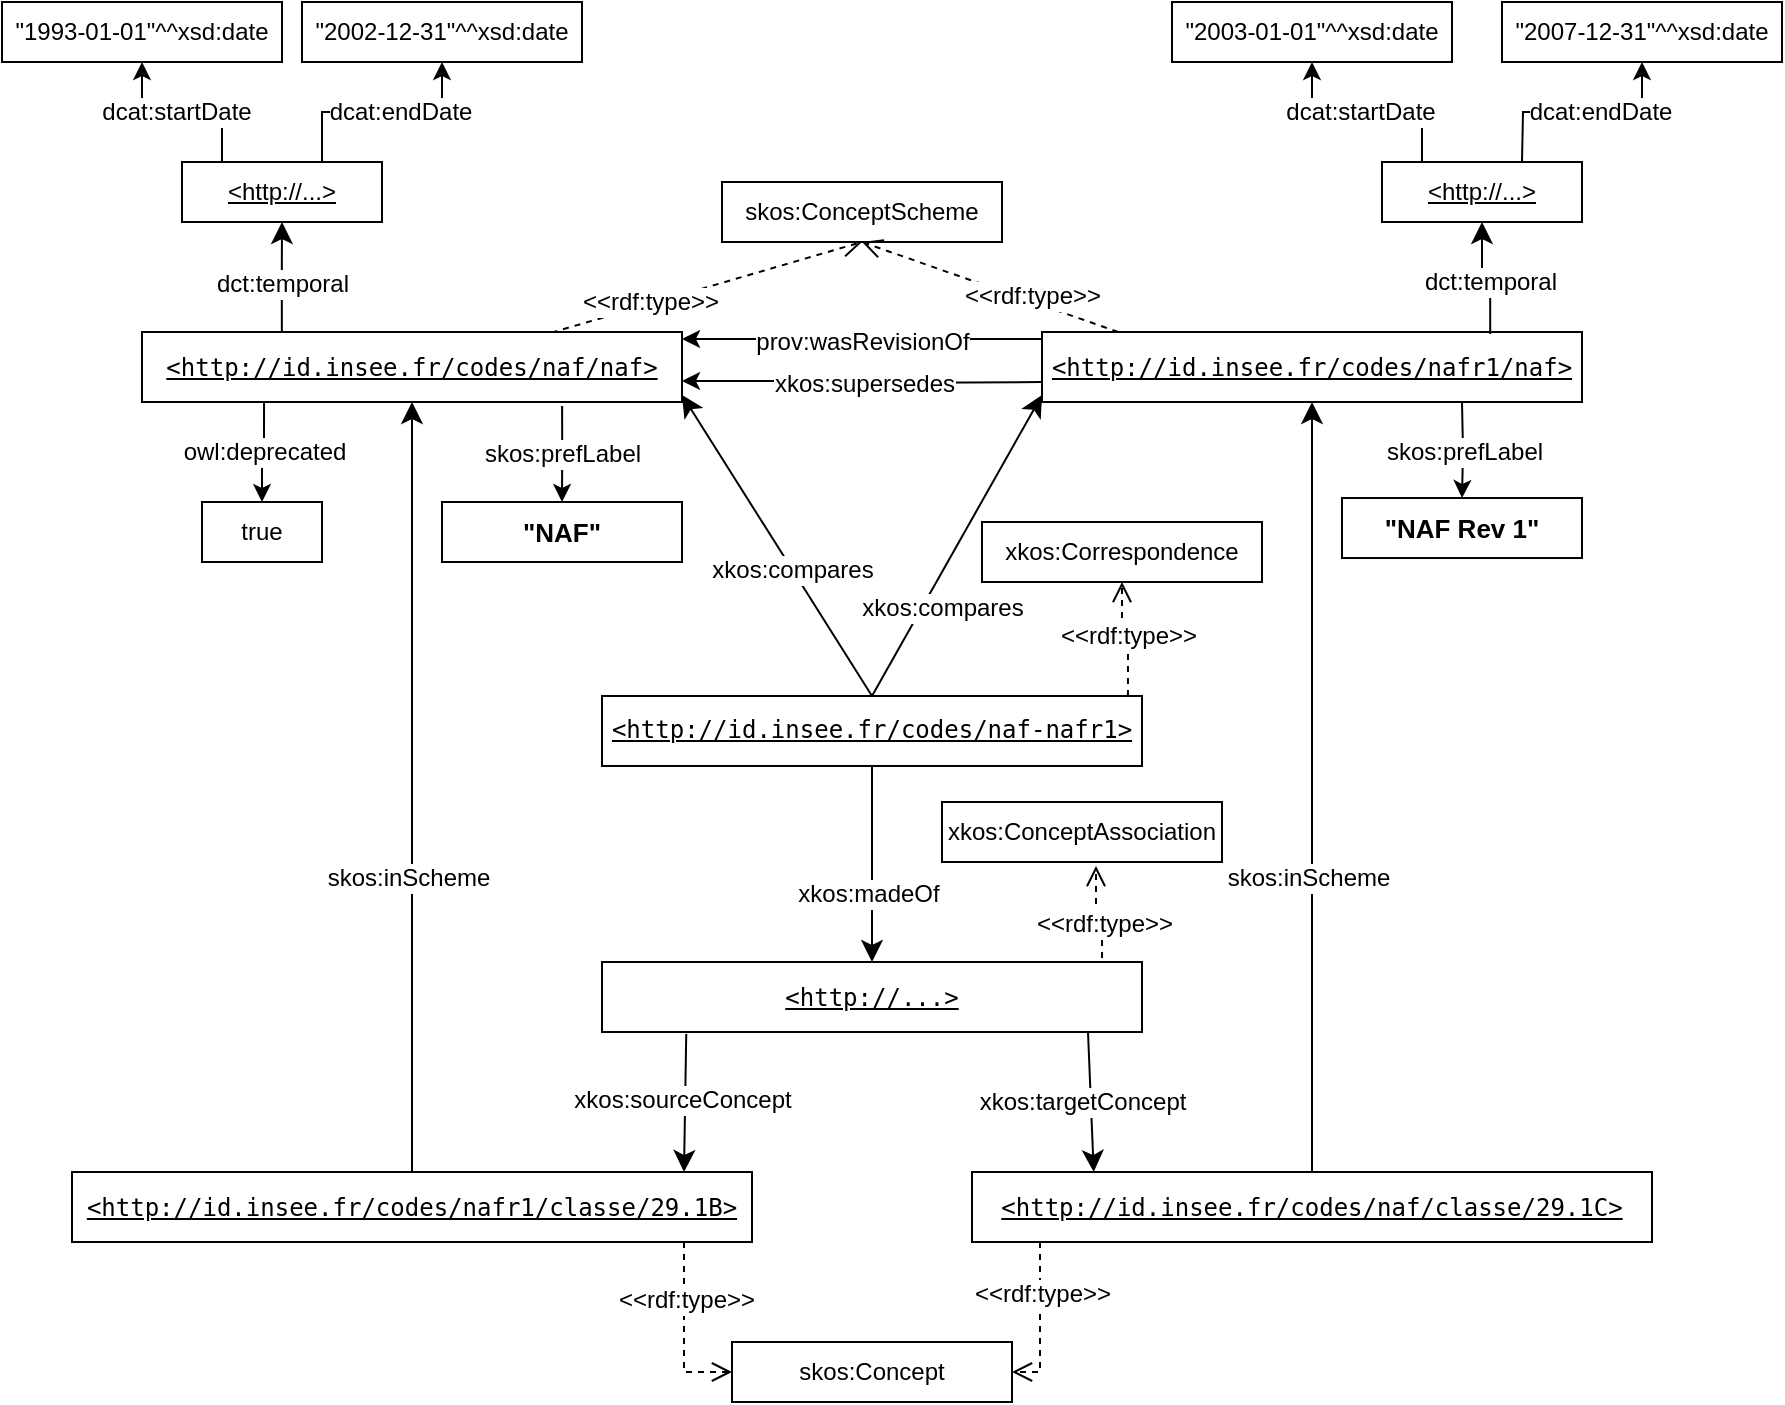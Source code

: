 <mxfile version="16.5.6" type="github" pages="2">
  <diagram id="9ppDih5YOD3AmxmbfwJo" name="Diagram V2">
    <mxGraphModel dx="1182" dy="875" grid="1" gridSize="10" guides="1" tooltips="1" connect="1" arrows="1" fold="1" page="1" pageScale="1" pageWidth="827" pageHeight="1169" math="0" shadow="0">
      <root>
        <mxCell id="lcjq12P4D_69llkglYpq-0" />
        <mxCell id="lcjq12P4D_69llkglYpq-1" parent="lcjq12P4D_69llkglYpq-0" />
        <mxCell id="OuQdZZEHFQQSed1AEhN--0" value="" style="endArrow=open;html=1;fontColor=#000099;endFill=0;dashed=1;entryX=0.5;entryY=1;entryDx=0;entryDy=0;endSize=8;exitX=0.737;exitY=0.057;exitDx=0;exitDy=0;rounded=0;exitPerimeter=0;" parent="lcjq12P4D_69llkglYpq-1" source="OuQdZZEHFQQSed1AEhN--3" target="OuQdZZEHFQQSed1AEhN--2" edge="1">
          <mxGeometry width="50" height="50" relative="1" as="geometry">
            <mxPoint x="140" y="230" as="sourcePoint" />
            <mxPoint x="13.0" y="160" as="targetPoint" />
          </mxGeometry>
        </mxCell>
        <mxCell id="OuQdZZEHFQQSed1AEhN--1" value="&amp;lt;&amp;lt;rdf:type&amp;gt;&amp;gt;" style="text;html=1;align=center;verticalAlign=middle;resizable=0;points=[];fontColor=#000000;labelBackgroundColor=#ffffff;" parent="OuQdZZEHFQQSed1AEhN--0" vertex="1" connectable="0">
          <mxGeometry x="-0.328" relative="1" as="geometry">
            <mxPoint x="1" y="-1" as="offset" />
          </mxGeometry>
        </mxCell>
        <mxCell id="OuQdZZEHFQQSed1AEhN--2" value="skos:ConceptScheme" style="rounded=0;whiteSpace=wrap;html=1;snapToPoint=1;points=[[0.1,0],[0.2,0],[0.3,0],[0.4,0],[0.5,0],[0.6,0],[0.7,0],[0.8,0],[0.9,0],[0,0.1],[0,0.3],[0,0.5],[0,0.7],[0,0.9],[0.1,1],[0.2,1],[0.3,1],[0.4,1],[0.5,1],[0.6,1],[0.7,1],[0.8,1],[0.9,1],[1,0.1],[1,0.3],[1,0.5],[1,0.7],[1,0.9]];" parent="lcjq12P4D_69llkglYpq-1" vertex="1">
          <mxGeometry x="380" y="150" width="140" height="30" as="geometry" />
        </mxCell>
        <mxCell id="OuQdZZEHFQQSed1AEhN--3" value="&lt;pre class=&quot;nohighlight&quot;&gt;&lt;u&gt;&amp;lt;http://id.insee.fr/codes/naf/naf&amp;gt;&lt;/u&gt;&lt;/pre&gt;" style="rounded=0;whiteSpace=wrap;html=1;snapToPoint=1;points=[[0.1,0],[0.2,0],[0.3,0],[0.4,0],[0.5,0],[0.6,0],[0.7,0],[0.8,0],[0.9,0],[0,0.1],[0,0.3],[0,0.5],[0,0.7],[0,0.9],[0.1,1],[0.2,1],[0.3,1],[0.4,1],[0.5,1],[0.6,1],[0.7,1],[0.8,1],[0.9,1],[1,0.1],[1,0.3],[1,0.5],[1,0.7],[1,0.9]];" parent="lcjq12P4D_69llkglYpq-1" vertex="1">
          <mxGeometry x="90" y="225" width="270" height="35" as="geometry" />
        </mxCell>
        <mxCell id="OuQdZZEHFQQSed1AEhN--15" value="" style="endArrow=open;html=1;fontColor=#000099;endFill=0;dashed=1;entryX=0.5;entryY=1;entryDx=0;entryDy=0;endSize=8;exitX=0.141;exitY=0;exitDx=0;exitDy=0;rounded=0;exitPerimeter=0;" parent="lcjq12P4D_69llkglYpq-1" source="OuQdZZEHFQQSed1AEhN--18" target="OuQdZZEHFQQSed1AEhN--2" edge="1">
          <mxGeometry width="50" height="50" relative="1" as="geometry">
            <mxPoint x="590" y="230" as="sourcePoint" />
            <mxPoint x="463.0" y="160" as="targetPoint" />
          </mxGeometry>
        </mxCell>
        <mxCell id="OuQdZZEHFQQSed1AEhN--16" value="&amp;lt;&amp;lt;rdf:type&amp;gt;&amp;gt;" style="text;html=1;align=center;verticalAlign=middle;resizable=0;points=[];fontColor=#000000;labelBackgroundColor=#ffffff;" parent="OuQdZZEHFQQSed1AEhN--15" vertex="1" connectable="0">
          <mxGeometry x="-0.328" relative="1" as="geometry">
            <mxPoint y="-3" as="offset" />
          </mxGeometry>
        </mxCell>
        <mxCell id="OuQdZZEHFQQSed1AEhN--19" style="edgeStyle=orthogonalEdgeStyle;rounded=0;orthogonalLoop=1;jettySize=auto;html=1;exitX=0;exitY=0.1;exitDx=0;exitDy=0;entryX=1;entryY=0.1;entryDx=0;entryDy=0;" parent="lcjq12P4D_69llkglYpq-1" source="OuQdZZEHFQQSed1AEhN--18" target="OuQdZZEHFQQSed1AEhN--3" edge="1">
          <mxGeometry relative="1" as="geometry" />
        </mxCell>
        <mxCell id="yx_qY9X_HHnGIZW6z2Pu-0" value="prov:wasRevisionOf" style="edgeLabel;html=1;align=center;verticalAlign=middle;resizable=0;points=[];fontSize=12;" parent="OuQdZZEHFQQSed1AEhN--19" vertex="1" connectable="0">
          <mxGeometry x="0.267" y="4" relative="1" as="geometry">
            <mxPoint x="24" y="-3" as="offset" />
          </mxGeometry>
        </mxCell>
        <mxCell id="OuQdZZEHFQQSed1AEhN--18" value="&lt;pre class=&quot;nohighlight&quot;&gt;&lt;u&gt;&amp;lt;http://id.insee.fr/codes/nafr1/naf&amp;gt;&lt;/u&gt;&lt;/pre&gt;" style="rounded=0;whiteSpace=wrap;html=1;snapToPoint=1;points=[[0.1,0],[0.2,0],[0.3,0],[0.4,0],[0.5,0],[0.6,0],[0.7,0],[0.8,0],[0.9,0],[0,0.1],[0,0.3],[0,0.5],[0,0.7],[0,0.9],[0.1,1],[0.2,1],[0.3,1],[0.4,1],[0.5,1],[0.6,1],[0.7,1],[0.8,1],[0.9,1],[1,0.1],[1,0.3],[1,0.5],[1,0.7],[1,0.9]];" parent="lcjq12P4D_69llkglYpq-1" vertex="1">
          <mxGeometry x="540" y="225" width="270" height="35" as="geometry" />
        </mxCell>
        <mxCell id="yx_qY9X_HHnGIZW6z2Pu-5" style="edgeStyle=orthogonalEdgeStyle;rounded=0;orthogonalLoop=1;jettySize=auto;html=1;entryX=1;entryY=0.7;entryDx=0;entryDy=0;" parent="lcjq12P4D_69llkglYpq-1" target="OuQdZZEHFQQSed1AEhN--3" edge="1">
          <mxGeometry relative="1" as="geometry">
            <mxPoint x="540" y="250" as="sourcePoint" />
            <mxPoint x="370" y="238.5" as="targetPoint" />
          </mxGeometry>
        </mxCell>
        <mxCell id="yx_qY9X_HHnGIZW6z2Pu-6" value="xkos:supersedes" style="edgeLabel;html=1;align=center;verticalAlign=middle;resizable=0;points=[];fontSize=12;" parent="yx_qY9X_HHnGIZW6z2Pu-5" vertex="1" connectable="0">
          <mxGeometry x="0.267" y="4" relative="1" as="geometry">
            <mxPoint x="24" y="-3" as="offset" />
          </mxGeometry>
        </mxCell>
        <mxCell id="7JEKa1wvSDgmxQDSXvCo-0" value="true" style="rounded=0;whiteSpace=wrap;html=1;snapToPoint=1;fontSize=12;" parent="lcjq12P4D_69llkglYpq-1" vertex="1">
          <mxGeometry x="120" y="310" width="60" height="30" as="geometry" />
        </mxCell>
        <mxCell id="7JEKa1wvSDgmxQDSXvCo-1" value="owl:deprecated" style="edgeStyle=orthogonalEdgeStyle;rounded=0;orthogonalLoop=1;jettySize=auto;html=1;fontSize=12;exitX=0.226;exitY=1;exitDx=0;exitDy=0;exitPerimeter=0;" parent="lcjq12P4D_69llkglYpq-1" source="OuQdZZEHFQQSed1AEhN--3" target="7JEKa1wvSDgmxQDSXvCo-0" edge="1">
          <mxGeometry relative="1" as="geometry">
            <mxPoint x="150" y="260" as="sourcePoint" />
          </mxGeometry>
        </mxCell>
        <mxCell id="ISzdMpIGYW4XXX3_IUKI-1" value="&lt;u&gt;&amp;lt;http://...&amp;gt;&lt;/u&gt;" style="rounded=0;whiteSpace=wrap;html=1;snapToPoint=1;points=[[0.1,0],[0.2,0],[0.3,0],[0.4,0],[0.5,0],[0.6,0],[0.7,0],[0.8,0],[0.9,0],[0,0.1],[0,0.3],[0,0.5],[0,0.7],[0,0.9],[0.1,1],[0.2,1],[0.3,1],[0.4,1],[0.5,1],[0.6,1],[0.7,1],[0.8,1],[0.9,1],[1,0.1],[1,0.3],[1,0.5],[1,0.7],[1,0.9]];fontSize=12;" parent="lcjq12P4D_69llkglYpq-1" vertex="1">
          <mxGeometry x="110" y="140" width="100" height="30" as="geometry" />
        </mxCell>
        <mxCell id="ISzdMpIGYW4XXX3_IUKI-2" value="" style="endArrow=classic;html=1;entryX=0.5;entryY=1;entryDx=0;entryDy=0;endSize=8;rounded=0;fontSize=12;edgeStyle=orthogonalEdgeStyle;exitX=0.259;exitY=0;exitDx=0;exitDy=0;exitPerimeter=0;" parent="lcjq12P4D_69llkglYpq-1" source="OuQdZZEHFQQSed1AEhN--3" target="ISzdMpIGYW4XXX3_IUKI-1" edge="1">
          <mxGeometry width="50" height="50" relative="1" as="geometry">
            <mxPoint x="160" y="230" as="sourcePoint" />
            <mxPoint x="480" y="445" as="targetPoint" />
          </mxGeometry>
        </mxCell>
        <mxCell id="ISzdMpIGYW4XXX3_IUKI-3" value="dct:temporal" style="text;html=1;align=center;verticalAlign=middle;resizable=0;points=[];labelBackgroundColor=#ffffff;fontSize=12;" parent="ISzdMpIGYW4XXX3_IUKI-2" vertex="1" connectable="0">
          <mxGeometry x="-0.127" relative="1" as="geometry">
            <mxPoint as="offset" />
          </mxGeometry>
        </mxCell>
        <mxCell id="ISzdMpIGYW4XXX3_IUKI-6" value="&quot;1993-01-01&quot;^^xsd:date" style="rounded=0;whiteSpace=wrap;html=1;snapToPoint=1;fontSize=12;" parent="lcjq12P4D_69llkglYpq-1" vertex="1">
          <mxGeometry x="20" y="60" width="140" height="30" as="geometry" />
        </mxCell>
        <mxCell id="ISzdMpIGYW4XXX3_IUKI-7" value="dcat:startDate" style="edgeStyle=orthogonalEdgeStyle;rounded=0;orthogonalLoop=1;jettySize=auto;html=1;exitX=0.2;exitY=0;exitDx=0;exitDy=0;fontSize=12;" parent="lcjq12P4D_69llkglYpq-1" source="ISzdMpIGYW4XXX3_IUKI-1" target="ISzdMpIGYW4XXX3_IUKI-6" edge="1">
          <mxGeometry x="0.064" relative="1" as="geometry">
            <mxPoint as="offset" />
          </mxGeometry>
        </mxCell>
        <mxCell id="YfpkQbYx1Hv9M5nSTWcQ-0" value="dcat:endDate" style="edgeStyle=orthogonalEdgeStyle;rounded=0;orthogonalLoop=1;jettySize=auto;html=1;exitX=0.7;exitY=0;exitDx=0;exitDy=0;fontSize=12;entryX=0.5;entryY=1;entryDx=0;entryDy=0;" parent="lcjq12P4D_69llkglYpq-1" source="ISzdMpIGYW4XXX3_IUKI-1" target="YfpkQbYx1Hv9M5nSTWcQ-1" edge="1">
          <mxGeometry x="0.167" relative="1" as="geometry">
            <mxPoint x="140" y="150" as="sourcePoint" />
            <mxPoint x="260" y="90" as="targetPoint" />
            <mxPoint as="offset" />
          </mxGeometry>
        </mxCell>
        <mxCell id="YfpkQbYx1Hv9M5nSTWcQ-1" value="&quot;2002-12-31&quot;^^xsd:date" style="rounded=0;whiteSpace=wrap;html=1;snapToPoint=1;fontSize=12;" parent="lcjq12P4D_69llkglYpq-1" vertex="1">
          <mxGeometry x="170" y="60" width="140" height="30" as="geometry" />
        </mxCell>
        <mxCell id="vST9lmtxhEGWdHNGVFOp-0" value="" style="endArrow=classic;html=1;endSize=8;rounded=0;fontSize=12;edgeStyle=orthogonalEdgeStyle;exitX=0.83;exitY=0.029;exitDx=0;exitDy=0;entryX=0.5;entryY=1;entryDx=0;entryDy=0;exitPerimeter=0;" parent="lcjq12P4D_69llkglYpq-1" source="OuQdZZEHFQQSed1AEhN--18" target="vST9lmtxhEGWdHNGVFOp-2" edge="1">
          <mxGeometry width="50" height="50" relative="1" as="geometry">
            <mxPoint x="169.93" y="235" as="sourcePoint" />
            <mxPoint x="621" y="90" as="targetPoint" />
          </mxGeometry>
        </mxCell>
        <mxCell id="vST9lmtxhEGWdHNGVFOp-1" value="dct:temporal" style="text;html=1;align=center;verticalAlign=middle;resizable=0;points=[];labelBackgroundColor=#ffffff;fontSize=12;" parent="vST9lmtxhEGWdHNGVFOp-0" vertex="1" connectable="0">
          <mxGeometry x="-0.127" relative="1" as="geometry">
            <mxPoint as="offset" />
          </mxGeometry>
        </mxCell>
        <mxCell id="vST9lmtxhEGWdHNGVFOp-2" value="&lt;u&gt;&amp;lt;http://...&amp;gt;&lt;/u&gt;" style="rounded=0;whiteSpace=wrap;html=1;snapToPoint=1;points=[[0.1,0],[0.2,0],[0.3,0],[0.4,0],[0.5,0],[0.6,0],[0.7,0],[0.8,0],[0.9,0],[0,0.1],[0,0.3],[0,0.5],[0,0.7],[0,0.9],[0.1,1],[0.2,1],[0.3,1],[0.4,1],[0.5,1],[0.6,1],[0.7,1],[0.8,1],[0.9,1],[1,0.1],[1,0.3],[1,0.5],[1,0.7],[1,0.9]];fontSize=12;" parent="lcjq12P4D_69llkglYpq-1" vertex="1">
          <mxGeometry x="710" y="140" width="100" height="30" as="geometry" />
        </mxCell>
        <mxCell id="vST9lmtxhEGWdHNGVFOp-4" value="&quot;2003-01-01&quot;^^xsd:date" style="rounded=0;whiteSpace=wrap;html=1;snapToPoint=1;fontSize=12;" parent="lcjq12P4D_69llkglYpq-1" vertex="1">
          <mxGeometry x="605" y="60" width="140" height="30" as="geometry" />
        </mxCell>
        <mxCell id="vST9lmtxhEGWdHNGVFOp-5" value="dcat:startDate" style="edgeStyle=orthogonalEdgeStyle;rounded=0;orthogonalLoop=1;jettySize=auto;html=1;exitX=0.2;exitY=0;exitDx=0;exitDy=0;fontSize=12;" parent="lcjq12P4D_69llkglYpq-1" source="vST9lmtxhEGWdHNGVFOp-2" target="vST9lmtxhEGWdHNGVFOp-4" edge="1">
          <mxGeometry x="0.064" relative="1" as="geometry">
            <mxPoint x="590" y="110" as="sourcePoint" />
            <mxPoint as="offset" />
          </mxGeometry>
        </mxCell>
        <mxCell id="vST9lmtxhEGWdHNGVFOp-6" value="&lt;font style=&quot;font-size: 13px&quot;&gt;&lt;b&gt;&quot;NAF&quot;&lt;/b&gt;&lt;/font&gt;" style="rounded=0;whiteSpace=wrap;html=1;snapToPoint=1;fontSize=12;" parent="lcjq12P4D_69llkglYpq-1" vertex="1">
          <mxGeometry x="240" y="310" width="120" height="30" as="geometry" />
        </mxCell>
        <mxCell id="vST9lmtxhEGWdHNGVFOp-7" value="skos:prefLabel" style="edgeStyle=orthogonalEdgeStyle;rounded=0;orthogonalLoop=1;jettySize=auto;html=1;fontSize=12;exitX=0.778;exitY=1.057;exitDx=0;exitDy=0;exitPerimeter=0;" parent="lcjq12P4D_69llkglYpq-1" source="OuQdZZEHFQQSed1AEhN--3" target="vST9lmtxhEGWdHNGVFOp-6" edge="1">
          <mxGeometry relative="1" as="geometry">
            <mxPoint x="300" y="260" as="sourcePoint" />
          </mxGeometry>
        </mxCell>
        <mxCell id="vST9lmtxhEGWdHNGVFOp-8" value="&lt;font style=&quot;font-size: 13px&quot;&gt;&lt;b&gt;&quot;NAF Rev 1&quot;&lt;/b&gt;&lt;/font&gt;" style="rounded=0;whiteSpace=wrap;html=1;snapToPoint=1;fontSize=12;" parent="lcjq12P4D_69llkglYpq-1" vertex="1">
          <mxGeometry x="690" y="308.01" width="120" height="30" as="geometry" />
        </mxCell>
        <mxCell id="vST9lmtxhEGWdHNGVFOp-9" value="skos:prefLabel" style="edgeStyle=orthogonalEdgeStyle;rounded=0;orthogonalLoop=1;jettySize=auto;html=1;fontSize=12;" parent="lcjq12P4D_69llkglYpq-1" target="vST9lmtxhEGWdHNGVFOp-8" edge="1">
          <mxGeometry relative="1" as="geometry">
            <mxPoint x="750" y="260" as="sourcePoint" />
          </mxGeometry>
        </mxCell>
        <mxCell id="NIlG323Xyj8o4IyE_6QM-0" value="&lt;pre class=&quot;nohighlight&quot;&gt;&lt;u&gt;&amp;lt;http://id.insee.fr/codes/naf-nafr1&amp;gt;&lt;/u&gt;&lt;/pre&gt;" style="rounded=0;whiteSpace=wrap;html=1;snapToPoint=1;points=[[0.1,0],[0.2,0],[0.3,0],[0.4,0],[0.5,0],[0.6,0],[0.7,0],[0.8,0],[0.9,0],[0,0.1],[0,0.3],[0,0.5],[0,0.7],[0,0.9],[0.1,1],[0.2,1],[0.3,1],[0.4,1],[0.5,1],[0.6,1],[0.7,1],[0.8,1],[0.9,1],[1,0.1],[1,0.3],[1,0.5],[1,0.7],[1,0.9]];" parent="lcjq12P4D_69llkglYpq-1" vertex="1">
          <mxGeometry x="320" y="406.99" width="270" height="35" as="geometry" />
        </mxCell>
        <mxCell id="9NP3h25YaKEncPSyTTvU-2" value="" style="endArrow=classic;html=1;exitX=0.5;exitY=0;exitDx=0;exitDy=0;entryX=1;entryY=0.9;entryDx=0;entryDy=0;endSize=8;rounded=0;fontSize=12;" parent="lcjq12P4D_69llkglYpq-1" source="NIlG323Xyj8o4IyE_6QM-0" target="OuQdZZEHFQQSed1AEhN--3" edge="1">
          <mxGeometry width="50" height="50" relative="1" as="geometry">
            <mxPoint x="323.0" y="615" as="sourcePoint" />
            <mxPoint x="520" y="615" as="targetPoint" />
          </mxGeometry>
        </mxCell>
        <mxCell id="9NP3h25YaKEncPSyTTvU-3" value="xkos:compares" style="text;html=1;align=center;verticalAlign=middle;resizable=0;points=[];labelBackgroundColor=#ffffff;fontSize=12;" parent="9NP3h25YaKEncPSyTTvU-2" vertex="1" connectable="0">
          <mxGeometry x="-0.127" relative="1" as="geometry">
            <mxPoint x="1" y="2" as="offset" />
          </mxGeometry>
        </mxCell>
        <mxCell id="9NP3h25YaKEncPSyTTvU-4" value="" style="endArrow=classic;html=1;exitX=0.5;exitY=0;exitDx=0;exitDy=0;entryX=0;entryY=0.9;entryDx=0;entryDy=0;endSize=8;rounded=0;fontSize=12;" parent="lcjq12P4D_69llkglYpq-1" source="NIlG323Xyj8o4IyE_6QM-0" target="OuQdZZEHFQQSed1AEhN--18" edge="1">
          <mxGeometry width="50" height="50" relative="1" as="geometry">
            <mxPoint x="465" y="430" as="sourcePoint" />
            <mxPoint x="370" y="266.5" as="targetPoint" />
          </mxGeometry>
        </mxCell>
        <mxCell id="9NP3h25YaKEncPSyTTvU-5" value="xkos:compares" style="text;html=1;align=center;verticalAlign=middle;resizable=0;points=[];labelBackgroundColor=#ffffff;fontSize=12;" parent="9NP3h25YaKEncPSyTTvU-4" vertex="1" connectable="0">
          <mxGeometry x="-0.127" relative="1" as="geometry">
            <mxPoint x="-2" y="21" as="offset" />
          </mxGeometry>
        </mxCell>
        <mxCell id="9NP3h25YaKEncPSyTTvU-6" value="&lt;pre class=&quot;nohighlight&quot;&gt;&lt;u&gt;&amp;lt;http://id.insee.fr/codes/nafr1/classe/29.1B&amp;gt;&lt;/u&gt;&lt;/pre&gt;" style="rounded=0;whiteSpace=wrap;html=1;snapToPoint=1;points=[[0.1,0],[0.2,0],[0.3,0],[0.4,0],[0.5,0],[0.6,0],[0.7,0],[0.8,0],[0.9,0],[0,0.1],[0,0.3],[0,0.5],[0,0.7],[0,0.9],[0.1,1],[0.2,1],[0.3,1],[0.4,1],[0.5,1],[0.6,1],[0.7,1],[0.8,1],[0.9,1],[1,0.1],[1,0.3],[1,0.5],[1,0.7],[1,0.9]];" parent="lcjq12P4D_69llkglYpq-1" vertex="1">
          <mxGeometry x="55" y="645" width="340" height="35" as="geometry" />
        </mxCell>
        <mxCell id="9NP3h25YaKEncPSyTTvU-7" value="&lt;pre class=&quot;nohighlight&quot;&gt;&lt;u&gt;&amp;lt;http://id.insee.fr/codes/naf/classe/29.1C&amp;gt;&lt;/u&gt;&lt;/pre&gt;" style="rounded=0;whiteSpace=wrap;html=1;snapToPoint=1;points=[[0.1,0],[0.2,0],[0.3,0],[0.4,0],[0.5,0],[0.6,0],[0.7,0],[0.8,0],[0.9,0],[0,0.1],[0,0.3],[0,0.5],[0,0.7],[0,0.9],[0.1,1],[0.2,1],[0.3,1],[0.4,1],[0.5,1],[0.6,1],[0.7,1],[0.8,1],[0.9,1],[1,0.1],[1,0.3],[1,0.5],[1,0.7],[1,0.9]];" parent="lcjq12P4D_69llkglYpq-1" vertex="1">
          <mxGeometry x="505" y="645" width="340" height="35" as="geometry" />
        </mxCell>
        <mxCell id="9NP3h25YaKEncPSyTTvU-8" value="" style="endArrow=classic;html=1;exitX=0.5;exitY=0;exitDx=0;exitDy=0;entryX=0.5;entryY=1;entryDx=0;entryDy=0;endSize=8;rounded=0;fontSize=12;" parent="lcjq12P4D_69llkglYpq-1" source="9NP3h25YaKEncPSyTTvU-6" target="OuQdZZEHFQQSed1AEhN--3" edge="1">
          <mxGeometry width="50" height="50" relative="1" as="geometry">
            <mxPoint x="465" y="430" as="sourcePoint" />
            <mxPoint x="550" y="266.5" as="targetPoint" />
          </mxGeometry>
        </mxCell>
        <mxCell id="9NP3h25YaKEncPSyTTvU-9" value="skos:inScheme" style="text;html=1;align=center;verticalAlign=middle;resizable=0;points=[];labelBackgroundColor=#ffffff;fontSize=12;" parent="9NP3h25YaKEncPSyTTvU-8" vertex="1" connectable="0">
          <mxGeometry x="-0.127" relative="1" as="geometry">
            <mxPoint x="-2" y="21" as="offset" />
          </mxGeometry>
        </mxCell>
        <mxCell id="9NP3h25YaKEncPSyTTvU-10" value="" style="endArrow=classic;html=1;exitX=0.5;exitY=0;exitDx=0;exitDy=0;endSize=8;rounded=0;fontSize=12;" parent="lcjq12P4D_69llkglYpq-1" source="9NP3h25YaKEncPSyTTvU-7" target="OuQdZZEHFQQSed1AEhN--18" edge="1">
          <mxGeometry width="50" height="50" relative="1" as="geometry">
            <mxPoint x="235" y="590" as="sourcePoint" />
            <mxPoint x="235" y="270" as="targetPoint" />
          </mxGeometry>
        </mxCell>
        <mxCell id="9NP3h25YaKEncPSyTTvU-11" value="skos:inScheme" style="text;html=1;align=center;verticalAlign=middle;resizable=0;points=[];labelBackgroundColor=#ffffff;fontSize=12;" parent="9NP3h25YaKEncPSyTTvU-10" vertex="1" connectable="0">
          <mxGeometry x="-0.127" relative="1" as="geometry">
            <mxPoint x="-2" y="21" as="offset" />
          </mxGeometry>
        </mxCell>
        <mxCell id="9NP3h25YaKEncPSyTTvU-12" value="&lt;pre class=&quot;nohighlight&quot;&gt;&lt;u&gt;&amp;lt;http://...&amp;gt;&lt;/u&gt;&lt;/pre&gt;" style="rounded=0;whiteSpace=wrap;html=1;snapToPoint=1;points=[[0.1,0],[0.2,0],[0.3,0],[0.4,0],[0.5,0],[0.6,0],[0.7,0],[0.8,0],[0.9,0],[0,0.1],[0,0.3],[0,0.5],[0,0.7],[0,0.9],[0.1,1],[0.2,1],[0.3,1],[0.4,1],[0.5,1],[0.6,1],[0.7,1],[0.8,1],[0.9,1],[1,0.1],[1,0.3],[1,0.5],[1,0.7],[1,0.9]];" parent="lcjq12P4D_69llkglYpq-1" vertex="1">
          <mxGeometry x="320" y="540" width="270" height="35" as="geometry" />
        </mxCell>
        <mxCell id="9NP3h25YaKEncPSyTTvU-13" value="" style="endArrow=open;html=1;fontColor=#000099;endFill=0;dashed=1;entryX=0.5;entryY=1;entryDx=0;entryDy=0;endSize=8;rounded=0;edgeStyle=orthogonalEdgeStyle;exitX=0.974;exitY=0;exitDx=0;exitDy=0;exitPerimeter=0;" parent="lcjq12P4D_69llkglYpq-1" source="NIlG323Xyj8o4IyE_6QM-0" target="9NP3h25YaKEncPSyTTvU-15" edge="1">
          <mxGeometry width="50" height="50" relative="1" as="geometry">
            <mxPoint x="580" y="420" as="sourcePoint" />
            <mxPoint x="303.0" y="353.01" as="targetPoint" />
          </mxGeometry>
        </mxCell>
        <mxCell id="9NP3h25YaKEncPSyTTvU-14" value="&amp;lt;&amp;lt;rdf:type&amp;gt;&amp;gt;" style="text;html=1;align=center;verticalAlign=middle;resizable=0;points=[];fontColor=#000000;labelBackgroundColor=#ffffff;" parent="9NP3h25YaKEncPSyTTvU-13" vertex="1" connectable="0">
          <mxGeometry x="-0.328" relative="1" as="geometry">
            <mxPoint y="-10" as="offset" />
          </mxGeometry>
        </mxCell>
        <mxCell id="9NP3h25YaKEncPSyTTvU-15" value="xkos:Correspondence" style="rounded=0;whiteSpace=wrap;html=1;snapToPoint=1;points=[[0.1,0],[0.2,0],[0.3,0],[0.4,0],[0.5,0],[0.6,0],[0.7,0],[0.8,0],[0.9,0],[0,0.1],[0,0.3],[0,0.5],[0,0.7],[0,0.9],[0.1,1],[0.2,1],[0.3,1],[0.4,1],[0.5,1],[0.6,1],[0.7,1],[0.8,1],[0.9,1],[1,0.1],[1,0.3],[1,0.5],[1,0.7],[1,0.9]];" parent="lcjq12P4D_69llkglYpq-1" vertex="1">
          <mxGeometry x="510" y="320" width="140" height="30" as="geometry" />
        </mxCell>
        <mxCell id="9NP3h25YaKEncPSyTTvU-16" value="xkos:ConceptAssociation" style="rounded=0;whiteSpace=wrap;html=1;snapToPoint=1;points=[[0.1,0],[0.2,0],[0.3,0],[0.4,0],[0.5,0],[0.6,0],[0.7,0],[0.8,0],[0.9,0],[0,0.1],[0,0.3],[0,0.5],[0,0.7],[0,0.9],[0.1,1],[0.2,1],[0.3,1],[0.4,1],[0.5,1],[0.6,1],[0.7,1],[0.8,1],[0.9,1],[1,0.1],[1,0.3],[1,0.5],[1,0.7],[1,0.9]];" parent="lcjq12P4D_69llkglYpq-1" vertex="1">
          <mxGeometry x="490" y="460" width="140" height="30" as="geometry" />
        </mxCell>
        <mxCell id="9NP3h25YaKEncPSyTTvU-17" value="" style="endArrow=open;html=1;fontColor=#000099;endFill=0;dashed=1;entryX=0.55;entryY=1.067;entryDx=0;entryDy=0;endSize=8;rounded=0;edgeStyle=orthogonalEdgeStyle;exitX=0.926;exitY=-0.057;exitDx=0;exitDy=0;exitPerimeter=0;entryPerimeter=0;" parent="lcjq12P4D_69llkglYpq-1" source="9NP3h25YaKEncPSyTTvU-12" target="9NP3h25YaKEncPSyTTvU-16" edge="1">
          <mxGeometry width="50" height="50" relative="1" as="geometry">
            <mxPoint x="590" y="430" as="sourcePoint" />
            <mxPoint x="590" y="383.01" as="targetPoint" />
          </mxGeometry>
        </mxCell>
        <mxCell id="9NP3h25YaKEncPSyTTvU-18" value="&amp;lt;&amp;lt;rdf:type&amp;gt;&amp;gt;" style="text;html=1;align=center;verticalAlign=middle;resizable=0;points=[];fontColor=#000000;labelBackgroundColor=#ffffff;" parent="9NP3h25YaKEncPSyTTvU-17" vertex="1" connectable="0">
          <mxGeometry x="-0.328" relative="1" as="geometry">
            <mxPoint x="1" y="-1" as="offset" />
          </mxGeometry>
        </mxCell>
        <mxCell id="9NP3h25YaKEncPSyTTvU-19" value="" style="endArrow=classic;html=1;exitX=0.5;exitY=1;exitDx=0;exitDy=0;entryX=0.5;entryY=0;entryDx=0;entryDy=0;endSize=8;rounded=0;fontSize=12;" parent="lcjq12P4D_69llkglYpq-1" source="NIlG323Xyj8o4IyE_6QM-0" target="9NP3h25YaKEncPSyTTvU-12" edge="1">
          <mxGeometry width="50" height="50" relative="1" as="geometry">
            <mxPoint x="465" y="416.99" as="sourcePoint" />
            <mxPoint x="550" y="266.5" as="targetPoint" />
          </mxGeometry>
        </mxCell>
        <mxCell id="9NP3h25YaKEncPSyTTvU-20" value="xkos:madeOf" style="text;html=1;align=center;verticalAlign=middle;resizable=0;points=[];labelBackgroundColor=#ffffff;fontSize=12;" parent="9NP3h25YaKEncPSyTTvU-19" vertex="1" connectable="0">
          <mxGeometry x="-0.127" relative="1" as="geometry">
            <mxPoint x="-2" y="21" as="offset" />
          </mxGeometry>
        </mxCell>
        <mxCell id="9NP3h25YaKEncPSyTTvU-21" value="" style="endArrow=classic;html=1;exitX=0.156;exitY=1.029;exitDx=0;exitDy=0;entryX=0.9;entryY=0;entryDx=0;entryDy=0;endSize=8;rounded=0;fontSize=12;exitPerimeter=0;" parent="lcjq12P4D_69llkglYpq-1" source="9NP3h25YaKEncPSyTTvU-12" target="9NP3h25YaKEncPSyTTvU-6" edge="1">
          <mxGeometry width="50" height="50" relative="1" as="geometry">
            <mxPoint x="465" y="451.99" as="sourcePoint" />
            <mxPoint x="465" y="550" as="targetPoint" />
          </mxGeometry>
        </mxCell>
        <mxCell id="9NP3h25YaKEncPSyTTvU-22" value="xkos:sourceConcept" style="text;html=1;align=center;verticalAlign=middle;resizable=0;points=[];labelBackgroundColor=#ffffff;fontSize=12;" parent="9NP3h25YaKEncPSyTTvU-21" vertex="1" connectable="0">
          <mxGeometry x="-0.127" relative="1" as="geometry">
            <mxPoint x="-2" y="3" as="offset" />
          </mxGeometry>
        </mxCell>
        <mxCell id="9NP3h25YaKEncPSyTTvU-23" value="" style="endArrow=classic;html=1;entryX=0.179;entryY=0;entryDx=0;entryDy=0;endSize=8;rounded=0;fontSize=12;entryPerimeter=0;exitX=0.9;exitY=1;exitDx=0;exitDy=0;" parent="lcjq12P4D_69llkglYpq-1" source="9NP3h25YaKEncPSyTTvU-12" target="9NP3h25YaKEncPSyTTvU-7" edge="1">
          <mxGeometry width="50" height="50" relative="1" as="geometry">
            <mxPoint x="566" y="580" as="sourcePoint" />
            <mxPoint x="405" y="658.5" as="targetPoint" />
          </mxGeometry>
        </mxCell>
        <mxCell id="9NP3h25YaKEncPSyTTvU-24" value="xkos:targetConcept" style="text;html=1;align=center;verticalAlign=middle;resizable=0;points=[];labelBackgroundColor=#ffffff;fontSize=12;" parent="9NP3h25YaKEncPSyTTvU-23" vertex="1" connectable="0">
          <mxGeometry x="-0.127" relative="1" as="geometry">
            <mxPoint x="-4" y="4" as="offset" />
          </mxGeometry>
        </mxCell>
        <mxCell id="9NP3h25YaKEncPSyTTvU-25" value="skos:Concept" style="rounded=0;whiteSpace=wrap;html=1;snapToPoint=1;points=[[0.1,0],[0.2,0],[0.3,0],[0.4,0],[0.5,0],[0.6,0],[0.7,0],[0.8,0],[0.9,0],[0,0.1],[0,0.3],[0,0.5],[0,0.7],[0,0.9],[0.1,1],[0.2,1],[0.3,1],[0.4,1],[0.5,1],[0.6,1],[0.7,1],[0.8,1],[0.9,1],[1,0.1],[1,0.3],[1,0.5],[1,0.7],[1,0.9]];" parent="lcjq12P4D_69llkglYpq-1" vertex="1">
          <mxGeometry x="385" y="730" width="140" height="30" as="geometry" />
        </mxCell>
        <mxCell id="9NP3h25YaKEncPSyTTvU-26" value="" style="endArrow=open;html=1;fontColor=#000099;endFill=0;dashed=1;entryX=1;entryY=0.5;entryDx=0;entryDy=0;endSize=8;rounded=0;edgeStyle=orthogonalEdgeStyle;exitX=0.1;exitY=1;exitDx=0;exitDy=0;" parent="lcjq12P4D_69llkglYpq-1" source="9NP3h25YaKEncPSyTTvU-7" target="9NP3h25YaKEncPSyTTvU-25" edge="1">
          <mxGeometry width="50" height="50" relative="1" as="geometry">
            <mxPoint x="770.02" y="638.005" as="sourcePoint" />
            <mxPoint x="790" y="483.01" as="targetPoint" />
          </mxGeometry>
        </mxCell>
        <mxCell id="9NP3h25YaKEncPSyTTvU-27" value="&amp;lt;&amp;lt;rdf:type&amp;gt;&amp;gt;" style="text;html=1;align=center;verticalAlign=middle;resizable=0;points=[];fontColor=#000000;labelBackgroundColor=#ffffff;" parent="9NP3h25YaKEncPSyTTvU-26" vertex="1" connectable="0">
          <mxGeometry x="-0.328" relative="1" as="geometry">
            <mxPoint x="1" y="-1" as="offset" />
          </mxGeometry>
        </mxCell>
        <mxCell id="9NP3h25YaKEncPSyTTvU-28" value="" style="endArrow=open;html=1;fontColor=#000099;endFill=0;dashed=1;entryX=0;entryY=0.5;entryDx=0;entryDy=0;endSize=8;rounded=0;edgeStyle=orthogonalEdgeStyle;exitX=0.9;exitY=1;exitDx=0;exitDy=0;" parent="lcjq12P4D_69llkglYpq-1" source="9NP3h25YaKEncPSyTTvU-6" target="9NP3h25YaKEncPSyTTvU-25" edge="1">
          <mxGeometry width="50" height="50" relative="1" as="geometry">
            <mxPoint x="549" y="690" as="sourcePoint" />
            <mxPoint x="535" y="755" as="targetPoint" />
          </mxGeometry>
        </mxCell>
        <mxCell id="9NP3h25YaKEncPSyTTvU-29" value="&amp;lt;&amp;lt;rdf:type&amp;gt;&amp;gt;" style="text;html=1;align=center;verticalAlign=middle;resizable=0;points=[];fontColor=#000000;labelBackgroundColor=#ffffff;" parent="9NP3h25YaKEncPSyTTvU-28" vertex="1" connectable="0">
          <mxGeometry x="-0.328" relative="1" as="geometry">
            <mxPoint x="1" y="-1" as="offset" />
          </mxGeometry>
        </mxCell>
        <mxCell id="9NP3h25YaKEncPSyTTvU-30" style="edgeStyle=none;rounded=0;orthogonalLoop=1;jettySize=auto;html=1;entryX=0;entryY=0.5;entryDx=0;entryDy=0;fontSize=12;" parent="lcjq12P4D_69llkglYpq-1" source="9NP3h25YaKEncPSyTTvU-25" target="9NP3h25YaKEncPSyTTvU-25" edge="1">
          <mxGeometry relative="1" as="geometry" />
        </mxCell>
        <mxCell id="L3JUC21-2nCk6thAYsY_-2" value="dcat:endDate" style="edgeStyle=orthogonalEdgeStyle;rounded=0;orthogonalLoop=1;jettySize=auto;html=1;exitX=0.7;exitY=0;exitDx=0;exitDy=0;fontSize=12;entryX=0.5;entryY=1;entryDx=0;entryDy=0;" edge="1" parent="lcjq12P4D_69llkglYpq-1" target="L3JUC21-2nCk6thAYsY_-3">
          <mxGeometry x="0.167" relative="1" as="geometry">
            <mxPoint x="780" y="140" as="sourcePoint" />
            <mxPoint x="860" y="90" as="targetPoint" />
            <mxPoint as="offset" />
          </mxGeometry>
        </mxCell>
        <mxCell id="L3JUC21-2nCk6thAYsY_-3" value="&quot;2007-12-31&quot;^^xsd:date" style="rounded=0;whiteSpace=wrap;html=1;snapToPoint=1;fontSize=12;" vertex="1" parent="lcjq12P4D_69llkglYpq-1">
          <mxGeometry x="770" y="60" width="140" height="30" as="geometry" />
        </mxCell>
      </root>
    </mxGraphModel>
  </diagram>
  <diagram id="s9l3PRfO2SNe8N4DwpmN" name="diagram V1">
    <mxGraphModel dx="1282" dy="793" grid="1" gridSize="10" guides="1" tooltips="1" connect="1" arrows="1" fold="1" page="1" pageScale="1" pageWidth="827" pageHeight="1169" math="0" shadow="0">
      <root>
        <mxCell id="0" />
        <mxCell id="1" parent="0" />
        <mxCell id="UN3yc_rN2kv_XTggENPB-1" value="&lt;div&gt;skos:ConceptScheme&lt;/div&gt;" style="rounded=0;whiteSpace=wrap;html=1;fillColor=#FFCC99;horizontal=1;" parent="1" vertex="1">
          <mxGeometry x="220" y="220" width="140" height="40" as="geometry" />
        </mxCell>
        <mxCell id="UN3yc_rN2kv_XTggENPB-2" value="&lt;div&gt;skos:ConceptScheme&lt;/div&gt;" style="rounded=0;whiteSpace=wrap;html=1;fillColor=#FFCC99;horizontal=1;" parent="1" vertex="1">
          <mxGeometry x="570" y="220" width="140" height="40" as="geometry" />
        </mxCell>
        <mxCell id="UN3yc_rN2kv_XTggENPB-3" value="dct:PeriodOfTime" style="rounded=0;whiteSpace=wrap;html=1;fillColor=#FFCC99;horizontal=1;" parent="1" vertex="1">
          <mxGeometry x="570" y="100" width="140" height="40" as="geometry" />
        </mxCell>
        <mxCell id="UN3yc_rN2kv_XTggENPB-4" value="" style="endArrow=classic;html=1;entryX=0.5;entryY=1;entryDx=0;entryDy=0;exitX=0.5;exitY=0;exitDx=0;exitDy=0;" parent="1" source="UN3yc_rN2kv_XTggENPB-2" target="UN3yc_rN2kv_XTggENPB-3" edge="1">
          <mxGeometry width="50" height="50" relative="1" as="geometry">
            <mxPoint x="390" y="270" as="sourcePoint" />
            <mxPoint x="440" y="220" as="targetPoint" />
            <Array as="points">
              <mxPoint x="640" y="170" />
            </Array>
          </mxGeometry>
        </mxCell>
        <mxCell id="UN3yc_rN2kv_XTggENPB-5" value="dct:PeriodOfTime" style="rounded=0;whiteSpace=wrap;html=1;fillColor=#FFCC99;horizontal=1;" parent="1" vertex="1">
          <mxGeometry x="220" y="100" width="140" height="40" as="geometry" />
        </mxCell>
        <mxCell id="UN3yc_rN2kv_XTggENPB-6" value="" style="endArrow=classic;html=1;entryX=0.5;entryY=1;entryDx=0;entryDy=0;exitX=0.5;exitY=0;exitDx=0;exitDy=0;" parent="1" source="UN3yc_rN2kv_XTggENPB-1" target="UN3yc_rN2kv_XTggENPB-5" edge="1">
          <mxGeometry width="50" height="50" relative="1" as="geometry">
            <mxPoint x="260" y="270" as="sourcePoint" />
            <mxPoint x="310" y="220" as="targetPoint" />
          </mxGeometry>
        </mxCell>
        <mxCell id="UN3yc_rN2kv_XTggENPB-7" value="dct:temporal" style="text;html=1;strokeColor=none;fillColor=none;align=center;verticalAlign=middle;whiteSpace=wrap;rounded=0;" parent="1" vertex="1">
          <mxGeometry x="630" y="180" width="90" height="10" as="geometry" />
        </mxCell>
        <mxCell id="UN3yc_rN2kv_XTggENPB-11" value="&lt;div&gt;owl:deprecated&lt;br&gt;&lt;/div&gt;&lt;div&gt;&lt;br&gt;&lt;/div&gt;" style="text;html=1;strokeColor=none;fillColor=none;align=center;verticalAlign=middle;whiteSpace=wrap;rounded=0;" parent="1" vertex="1">
          <mxGeometry x="80" y="200" width="90" height="10" as="geometry" />
        </mxCell>
        <mxCell id="UN3yc_rN2kv_XTggENPB-12" value="" style="endArrow=classic;html=1;exitX=0;exitY=0.75;exitDx=0;exitDy=0;entryX=1;entryY=0.75;entryDx=0;entryDy=0;" parent="1" source="UN3yc_rN2kv_XTggENPB-2" target="UN3yc_rN2kv_XTggENPB-1" edge="1">
          <mxGeometry width="50" height="50" relative="1" as="geometry">
            <mxPoint x="390" y="270" as="sourcePoint" />
            <mxPoint x="440" y="220" as="targetPoint" />
          </mxGeometry>
        </mxCell>
        <mxCell id="UN3yc_rN2kv_XTggENPB-13" value="xkos:supersedes" style="text;html=1;strokeColor=none;fillColor=none;align=center;verticalAlign=middle;whiteSpace=wrap;rounded=0;" parent="1" vertex="1">
          <mxGeometry x="450" y="250" width="40" height="20" as="geometry" />
        </mxCell>
        <mxCell id="UN3yc_rN2kv_XTggENPB-14" value="" style="endArrow=classic;html=1;exitX=0;exitY=0.25;exitDx=0;exitDy=0;entryX=1;entryY=0.25;entryDx=0;entryDy=0;" parent="1" source="UN3yc_rN2kv_XTggENPB-2" target="UN3yc_rN2kv_XTggENPB-1" edge="1">
          <mxGeometry width="50" height="50" relative="1" as="geometry">
            <mxPoint x="390" y="270" as="sourcePoint" />
            <mxPoint x="440" y="220" as="targetPoint" />
          </mxGeometry>
        </mxCell>
        <mxCell id="UN3yc_rN2kv_XTggENPB-16" value="prov:wasRevisionOf" style="text;html=1;strokeColor=none;fillColor=none;align=center;verticalAlign=middle;whiteSpace=wrap;rounded=0;" parent="1" vertex="1">
          <mxGeometry x="450" y="210" width="40" height="20" as="geometry" />
        </mxCell>
        <mxCell id="UN3yc_rN2kv_XTggENPB-18" value="NAFrev1" style="rounded=0;whiteSpace=wrap;html=1;fillColor=#FFCC99;horizontal=1;" parent="1" vertex="1">
          <mxGeometry x="190" y="340" width="140" height="40" as="geometry" />
        </mxCell>
        <mxCell id="UN3yc_rN2kv_XTggENPB-19" value="&lt;div&gt;NAFrev2&lt;/div&gt;" style="rounded=0;whiteSpace=wrap;html=1;fillColor=#FFCC99;horizontal=1;" parent="1" vertex="1">
          <mxGeometry x="590" y="340" width="140" height="40" as="geometry" />
        </mxCell>
        <mxCell id="UN3yc_rN2kv_XTggENPB-20" value="" style="endArrow=classic;html=1;exitX=0.5;exitY=1;exitDx=0;exitDy=0;" parent="1" source="UN3yc_rN2kv_XTggENPB-1" target="UN3yc_rN2kv_XTggENPB-18" edge="1">
          <mxGeometry width="50" height="50" relative="1" as="geometry">
            <mxPoint x="350" y="340" as="sourcePoint" />
            <mxPoint x="400" y="290" as="targetPoint" />
          </mxGeometry>
        </mxCell>
        <mxCell id="UN3yc_rN2kv_XTggENPB-22" value="" style="endArrow=classic;html=1;exitX=0.5;exitY=1;exitDx=0;exitDy=0;entryX=0.557;entryY=0.025;entryDx=0;entryDy=0;entryPerimeter=0;" parent="1" source="UN3yc_rN2kv_XTggENPB-2" target="UN3yc_rN2kv_XTggENPB-19" edge="1">
          <mxGeometry width="50" height="50" relative="1" as="geometry">
            <mxPoint x="634" y="260" as="sourcePoint" />
            <mxPoint x="610" y="342" as="targetPoint" />
          </mxGeometry>
        </mxCell>
        <mxCell id="UN3yc_rN2kv_XTggENPB-23" value="skos:prefLabel" style="text;html=1;strokeColor=none;fillColor=none;align=center;verticalAlign=middle;whiteSpace=wrap;rounded=0;" parent="1" vertex="1">
          <mxGeometry x="220" y="300" width="90" height="10" as="geometry" />
        </mxCell>
        <mxCell id="UN3yc_rN2kv_XTggENPB-24" value="skos:prefLabel" style="text;html=1;strokeColor=none;fillColor=none;align=center;verticalAlign=middle;whiteSpace=wrap;rounded=0;" parent="1" vertex="1">
          <mxGeometry x="610" y="290" width="90" height="10" as="geometry" />
        </mxCell>
        <mxCell id="UN3yc_rN2kv_XTggENPB-25" value="xkos:Correspondance" style="rounded=0;whiteSpace=wrap;html=1;fillColor=#FFCC99;horizontal=1;" parent="1" vertex="1">
          <mxGeometry x="390" y="400" width="140" height="40" as="geometry" />
        </mxCell>
        <mxCell id="UN3yc_rN2kv_XTggENPB-27" value="" style="endArrow=classic;html=1;entryX=0.864;entryY=1.025;entryDx=0;entryDy=0;entryPerimeter=0;exitX=0;exitY=0;exitDx=0;exitDy=0;" parent="1" source="UN3yc_rN2kv_XTggENPB-25" target="UN3yc_rN2kv_XTggENPB-1" edge="1">
          <mxGeometry width="50" height="50" relative="1" as="geometry">
            <mxPoint x="400" y="360" as="sourcePoint" />
            <mxPoint x="450" y="310" as="targetPoint" />
          </mxGeometry>
        </mxCell>
        <mxCell id="UN3yc_rN2kv_XTggENPB-28" value="" style="endArrow=classic;html=1;entryX=0.093;entryY=1;entryDx=0;entryDy=0;entryPerimeter=0;" parent="1" target="UN3yc_rN2kv_XTggENPB-2" edge="1">
          <mxGeometry width="50" height="50" relative="1" as="geometry">
            <mxPoint x="530" y="398" as="sourcePoint" />
            <mxPoint x="350.96" y="271" as="targetPoint" />
          </mxGeometry>
        </mxCell>
        <mxCell id="UN3yc_rN2kv_XTggENPB-29" value="xkos:ConceptAssociation" style="rounded=0;whiteSpace=wrap;html=1;fillColor=#FFCC99;horizontal=1;" parent="1" vertex="1">
          <mxGeometry x="385" y="500" width="150" height="40" as="geometry" />
        </mxCell>
        <mxCell id="UN3yc_rN2kv_XTggENPB-30" value="" style="endArrow=classic;html=1;exitX=0.5;exitY=1;exitDx=0;exitDy=0;entryX=0.5;entryY=0;entryDx=0;entryDy=0;" parent="1" source="UN3yc_rN2kv_XTggENPB-25" target="UN3yc_rN2kv_XTggENPB-29" edge="1">
          <mxGeometry width="50" height="50" relative="1" as="geometry">
            <mxPoint x="390" y="370" as="sourcePoint" />
            <mxPoint x="440" y="320" as="targetPoint" />
          </mxGeometry>
        </mxCell>
        <mxCell id="UN3yc_rN2kv_XTggENPB-31" value="xkos:madeOf" style="text;html=1;strokeColor=none;fillColor=none;align=center;verticalAlign=middle;whiteSpace=wrap;rounded=0;" parent="1" vertex="1">
          <mxGeometry x="440" y="460" width="40" height="20" as="geometry" />
        </mxCell>
        <mxCell id="UN3yc_rN2kv_XTggENPB-32" value="xkos:compares" style="text;html=1;strokeColor=none;fillColor=none;align=center;verticalAlign=middle;whiteSpace=wrap;rounded=0;" parent="1" vertex="1">
          <mxGeometry x="374" y="310" width="40" height="20" as="geometry" />
        </mxCell>
        <mxCell id="UN3yc_rN2kv_XTggENPB-33" value="xkos:compares" style="text;html=1;strokeColor=none;fillColor=none;align=center;verticalAlign=middle;whiteSpace=wrap;rounded=0;" parent="1" vertex="1">
          <mxGeometry x="520" y="310" width="40" height="20" as="geometry" />
        </mxCell>
        <mxCell id="UN3yc_rN2kv_XTggENPB-35" value="" style="endArrow=classic;html=1;exitX=0;exitY=0;exitDx=0;exitDy=0;entryX=0.5;entryY=1;entryDx=0;entryDy=0;fontColor=#E8E8E8;strokeColor=#969696;" parent="1" source="UN3yc_rN2kv_XTggENPB-1" target="UN3yc_rN2kv_XTggENPB-36" edge="1">
          <mxGeometry width="50" height="50" relative="1" as="geometry">
            <mxPoint x="120" y="200" as="sourcePoint" />
            <mxPoint x="130" y="170" as="targetPoint" />
          </mxGeometry>
        </mxCell>
        <mxCell id="UN3yc_rN2kv_XTggENPB-36" value="&lt;span class=&quot;name&quot;&gt;&quot;true&quot;^^&lt;i&gt;xsd:boolean&lt;/i&gt;&lt;/span&gt;" style="rounded=0;whiteSpace=wrap;html=1;fillColor=#FFCC99;horizontal=1;" parent="1" vertex="1">
          <mxGeometry x="50" y="130" width="140" height="40" as="geometry" />
        </mxCell>
        <mxCell id="5qeYfl_b13Zj5mHu_l6C-1" value="dct:temporal" style="text;html=1;strokeColor=none;fillColor=none;align=center;verticalAlign=middle;whiteSpace=wrap;rounded=0;" parent="1" vertex="1">
          <mxGeometry x="260" y="180" width="90" height="10" as="geometry" />
        </mxCell>
        <mxCell id="5qeYfl_b13Zj5mHu_l6C-6" value="" style="endArrow=classic;html=1;entryX=0.5;entryY=1;entryDx=0;entryDy=0;" parent="1" edge="1">
          <mxGeometry width="50" height="50" relative="1" as="geometry">
            <mxPoint x="250" y="100" as="sourcePoint" />
            <mxPoint x="250" y="70" as="targetPoint" />
            <Array as="points">
              <mxPoint x="250" y="100" />
            </Array>
          </mxGeometry>
        </mxCell>
        <mxCell id="5qeYfl_b13Zj5mHu_l6C-7" value="" style="endArrow=classic;html=1;entryX=0.5;entryY=1;entryDx=0;entryDy=0;" parent="1" edge="1">
          <mxGeometry width="50" height="50" relative="1" as="geometry">
            <mxPoint x="340" y="100" as="sourcePoint" />
            <mxPoint x="340" y="70" as="targetPoint" />
            <Array as="points">
              <mxPoint x="340" y="100" />
            </Array>
          </mxGeometry>
        </mxCell>
        <mxCell id="5qeYfl_b13Zj5mHu_l6C-8" value="&lt;pre class=&quot;nohighlight turtle&quot;&gt;&quot;2004-01-12&quot;^^xsd:date&lt;/pre&gt;" style="rounded=0;whiteSpace=wrap;html=1;fillColor=#FFCC99;horizontal=1;" parent="1" vertex="1">
          <mxGeometry x="110" y="30" width="160" height="40" as="geometry" />
        </mxCell>
        <mxCell id="5qeYfl_b13Zj5mHu_l6C-9" value="&lt;pre class=&quot;nohighlight turtle&quot;&gt;&quot;2005-02-13&quot;^^xsd:date&lt;/pre&gt;" style="rounded=0;whiteSpace=wrap;html=1;fillColor=#FFCC99;horizontal=1;" parent="1" vertex="1">
          <mxGeometry x="320" y="30" width="160" height="40" as="geometry" />
        </mxCell>
        <mxCell id="5qeYfl_b13Zj5mHu_l6C-10" value="dcat:startDate" style="text;whiteSpace=wrap;html=1;" parent="1" vertex="1">
          <mxGeometry x="170" y="70" width="100" height="30" as="geometry" />
        </mxCell>
        <mxCell id="5qeYfl_b13Zj5mHu_l6C-11" value="dcat:endDate" style="text;whiteSpace=wrap;html=1;" parent="1" vertex="1">
          <mxGeometry x="340" y="70" width="100" height="30" as="geometry" />
        </mxCell>
      </root>
    </mxGraphModel>
  </diagram>
</mxfile>
